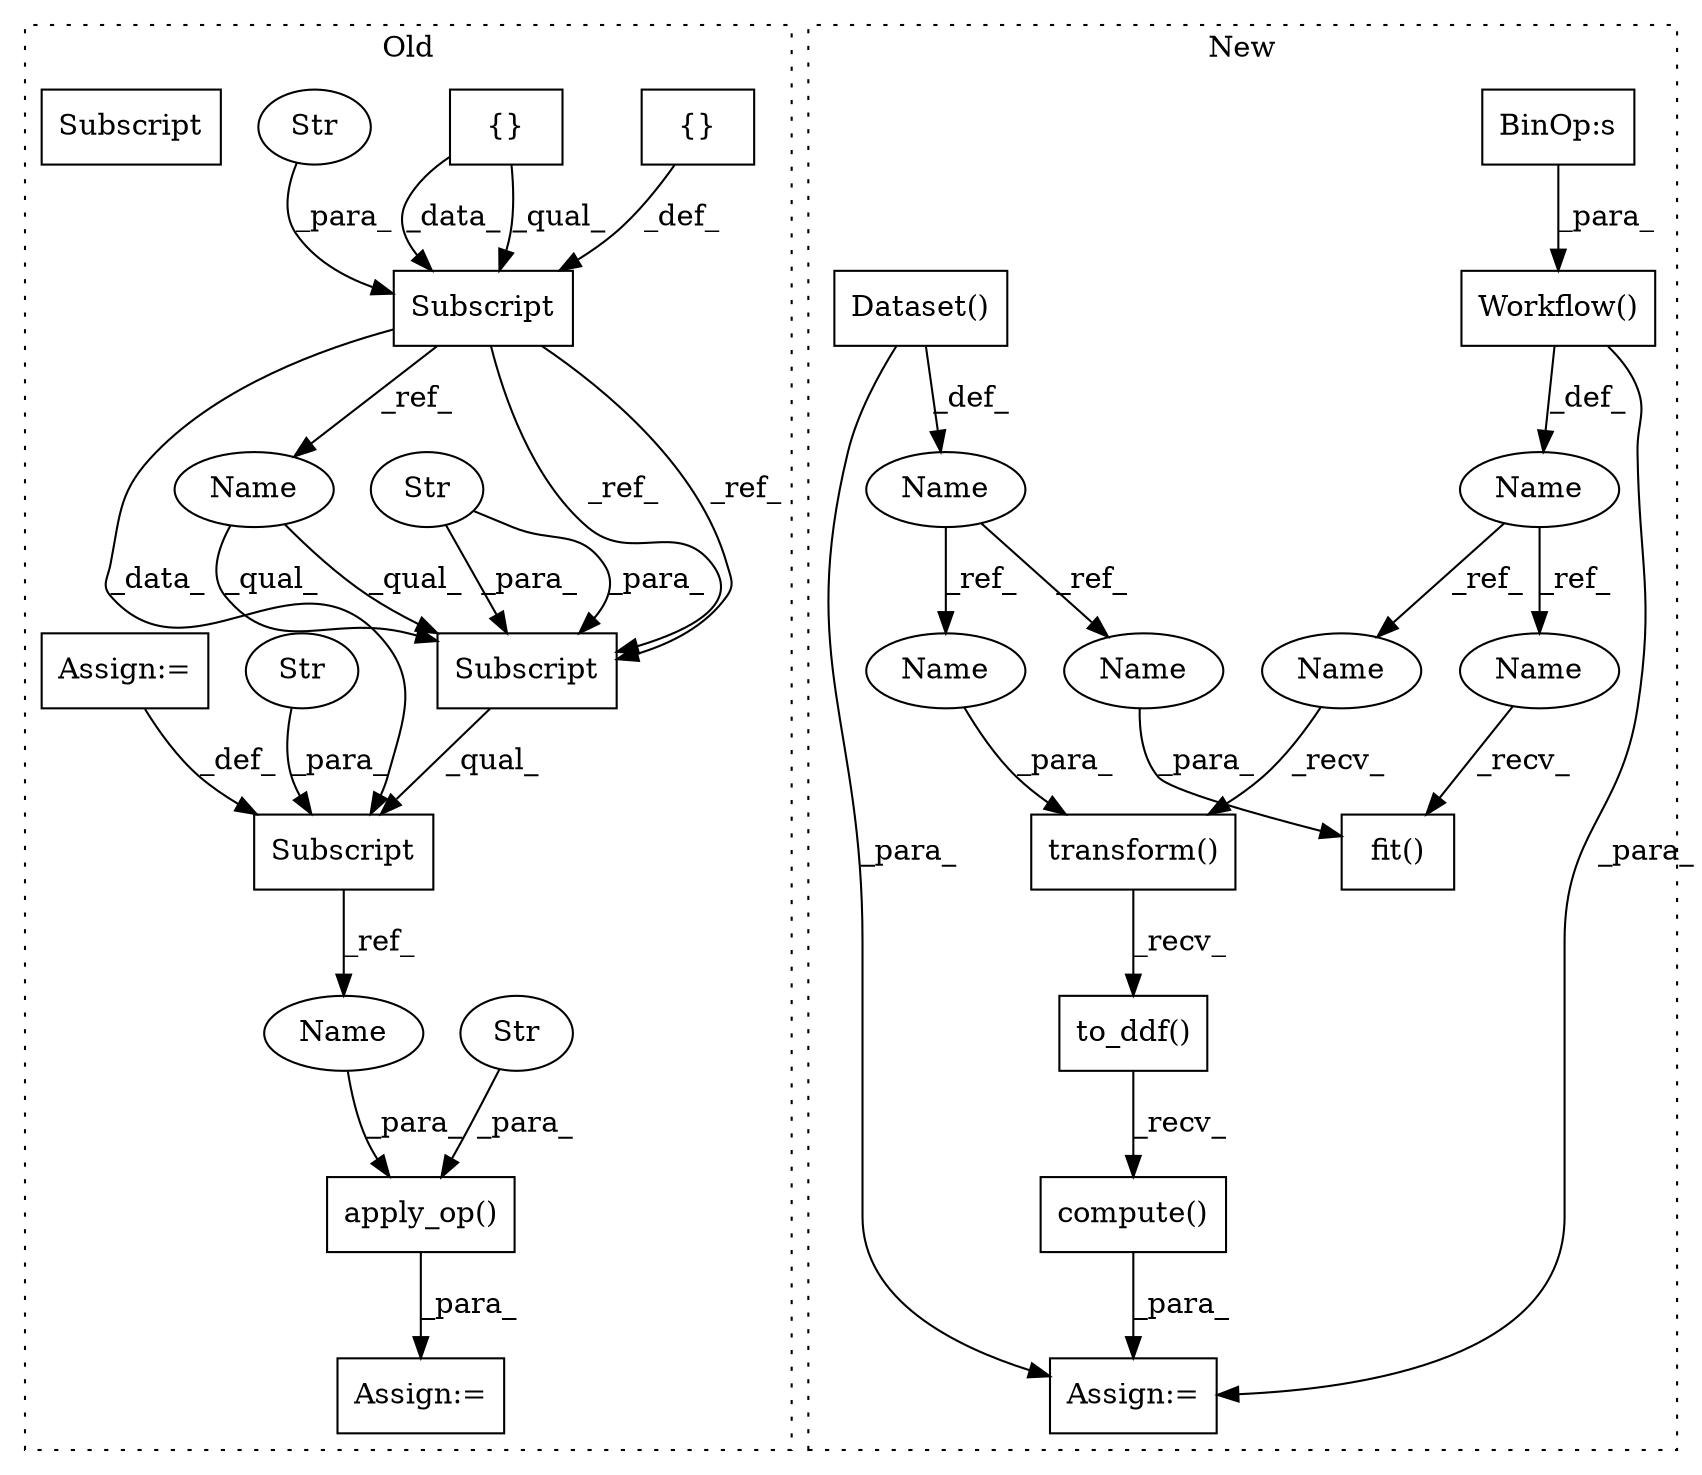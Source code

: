 digraph G {
subgraph cluster0 {
1 [label="{}" a="95" s="39520,39521" l="2,1" shape="box"];
3 [label="Assign:=" a="68" s="39683" l="3" shape="box"];
7 [label="apply_op()" a="75" s="39686,39742" l="25,1" shape="box"];
8 [label="Str" a="66" s="39729" l="13" shape="ellipse"];
10 [label="{}" a="95" s="39484,39485" l="2,1" shape="box"];
11 [label="Subscript" a="63" s="39491,0" l="26,0" shape="box"];
13 [label="Str" a="66" s="39503" l="13" shape="ellipse"];
15 [label="Subscript" a="63" s="39527,0" l="26,0" shape="box"];
16 [label="Str" a="66" s="39539" l="13" shape="ellipse"];
17 [label="Subscript" a="63" s="39527,0" l="34,0" shape="box"];
18 [label="Str" a="66" s="39554" l="6" shape="ellipse"];
22 [label="Assign:=" a="68" s="39561" l="3" shape="box"];
27 [label="Name" a="87" s="39716" l="11" shape="ellipse"];
28 [label="Name" a="87" s="39527" l="11" shape="ellipse"];
29 [label="Subscript" a="63" s="39527,0" l="26,0" shape="box"];
label = "Old";
style="dotted";
}
subgraph cluster1 {
2 [label="compute()" a="75" s="26020" l="47" shape="box"];
4 [label="to_ddf()" a="75" s="26020" l="37" shape="box"];
5 [label="BinOp:s" a="82" s="25867" l="4" shape="box"];
6 [label="Workflow()" a="75" s="25946,25977" l="19,1" shape="box"];
9 [label="fit()" a="75" s="25983,26004" l="14,1" shape="box"];
12 [label="transform()" a="75" s="26020,26047" l="20,1" shape="box"];
14 [label="Name" a="87" s="25904" l="7" shape="ellipse"];
19 [label="Dataset()" a="75" s="25914,25928" l="12,1" shape="box"];
20 [label="Assign:=" a="68" s="26274" l="3" shape="box"];
21 [label="Name" a="87" s="25934" l="9" shape="ellipse"];
23 [label="Name" a="87" s="25997" l="7" shape="ellipse"];
24 [label="Name" a="87" s="26040" l="7" shape="ellipse"];
25 [label="Name" a="87" s="25983" l="9" shape="ellipse"];
26 [label="Name" a="87" s="26020" l="9" shape="ellipse"];
label = "New";
style="dotted";
}
1 -> 11 [label="_def_"];
2 -> 20 [label="_para_"];
4 -> 2 [label="_recv_"];
5 -> 6 [label="_para_"];
6 -> 21 [label="_def_"];
6 -> 20 [label="_para_"];
7 -> 3 [label="_para_"];
8 -> 7 [label="_para_"];
10 -> 11 [label="_qual_"];
10 -> 11 [label="_data_"];
11 -> 29 [label="_ref_"];
11 -> 28 [label="_ref_"];
11 -> 17 [label="_data_"];
11 -> 29 [label="_ref_"];
12 -> 4 [label="_recv_"];
13 -> 11 [label="_para_"];
14 -> 24 [label="_ref_"];
14 -> 23 [label="_ref_"];
16 -> 29 [label="_para_"];
16 -> 29 [label="_para_"];
17 -> 27 [label="_ref_"];
18 -> 17 [label="_para_"];
19 -> 14 [label="_def_"];
19 -> 20 [label="_para_"];
21 -> 25 [label="_ref_"];
21 -> 26 [label="_ref_"];
22 -> 17 [label="_def_"];
23 -> 9 [label="_para_"];
24 -> 12 [label="_para_"];
25 -> 9 [label="_recv_"];
26 -> 12 [label="_recv_"];
27 -> 7 [label="_para_"];
28 -> 29 [label="_qual_"];
28 -> 29 [label="_qual_"];
29 -> 17 [label="_qual_"];
}